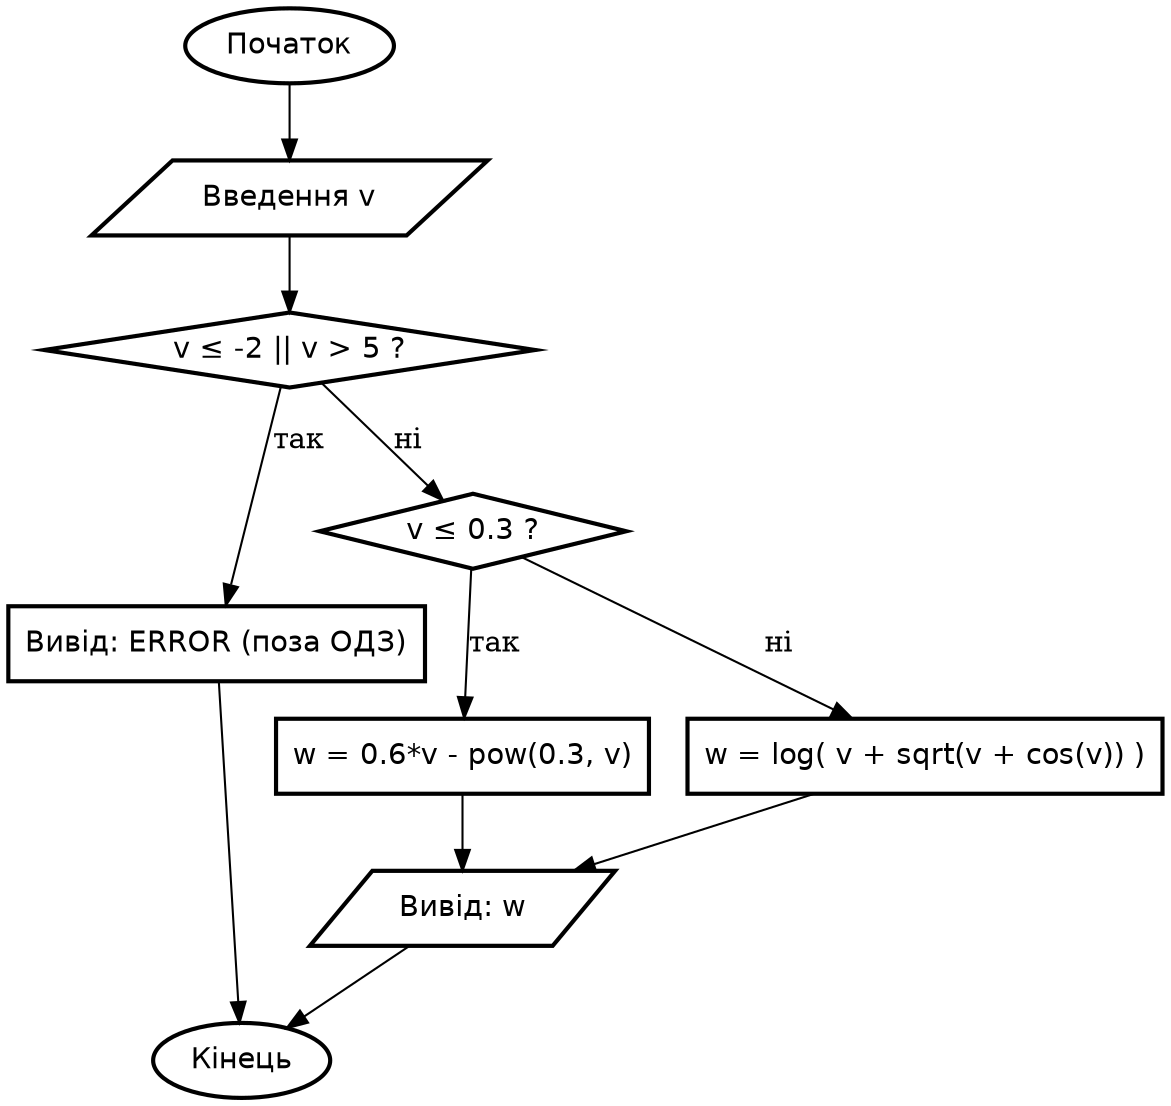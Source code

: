 digraph bs_task3 {
    rankdir=TB;
    node [fontname="DejaVu Sans", shape=box, style="solid,bold"];

    start [shape=oval, label="Початок"];
    inv   [shape=parallelogram, label="Введення v"];
    odz   [shape=diamond, label="v ≤ -2 || v > 5 ?"];
    err   [shape=rectangle, label="Вивід: ERROR (поза ОДЗ)"];
    br1   [shape=diamond, label="v ≤ 0.3 ?"];
    f1    [shape=rectangle, label="w = 0.6*v - pow(0.3, v)"];
    f2    [shape=rectangle, label="w = log( v + sqrt(v + cos(v)) )"];
    out   [shape=parallelogram, label="Вивід: w"];
    stop  [shape=oval, label="Кінець"];

    start -> inv -> odz;
    odz -> err  [label="так"];
    odz -> br1  [label="ні"];
    br1 -> f1   [label="так"];
    br1 -> f2   [label="ні"];
    f1 -> out -> stop;
    f2 -> out;
    err -> stop;
}
